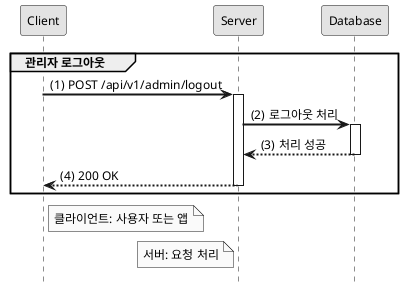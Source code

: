 @startuml
hide footbox
autoactivate on
skinparam monochrome true
skinparam shadowing false
skinparam defaultFontSize 12
skinparam defaultFontName Arial
skinparam sequenceArrowThickness 2

participant "Client" as C
participant "Server" as S
participant "Database" as DB

group 관리자 로그아웃
    autonumber 1 "(0)"
    C -> S: POST /api/v1/admin/logout
    S -> DB: 로그아웃 처리
    DB --> S: 처리 성공
    S --> C: 200 OK
end

note right of C: 클라이언트: 사용자 또는 앱
note left of S: 서버: 요청 처리
@enduml